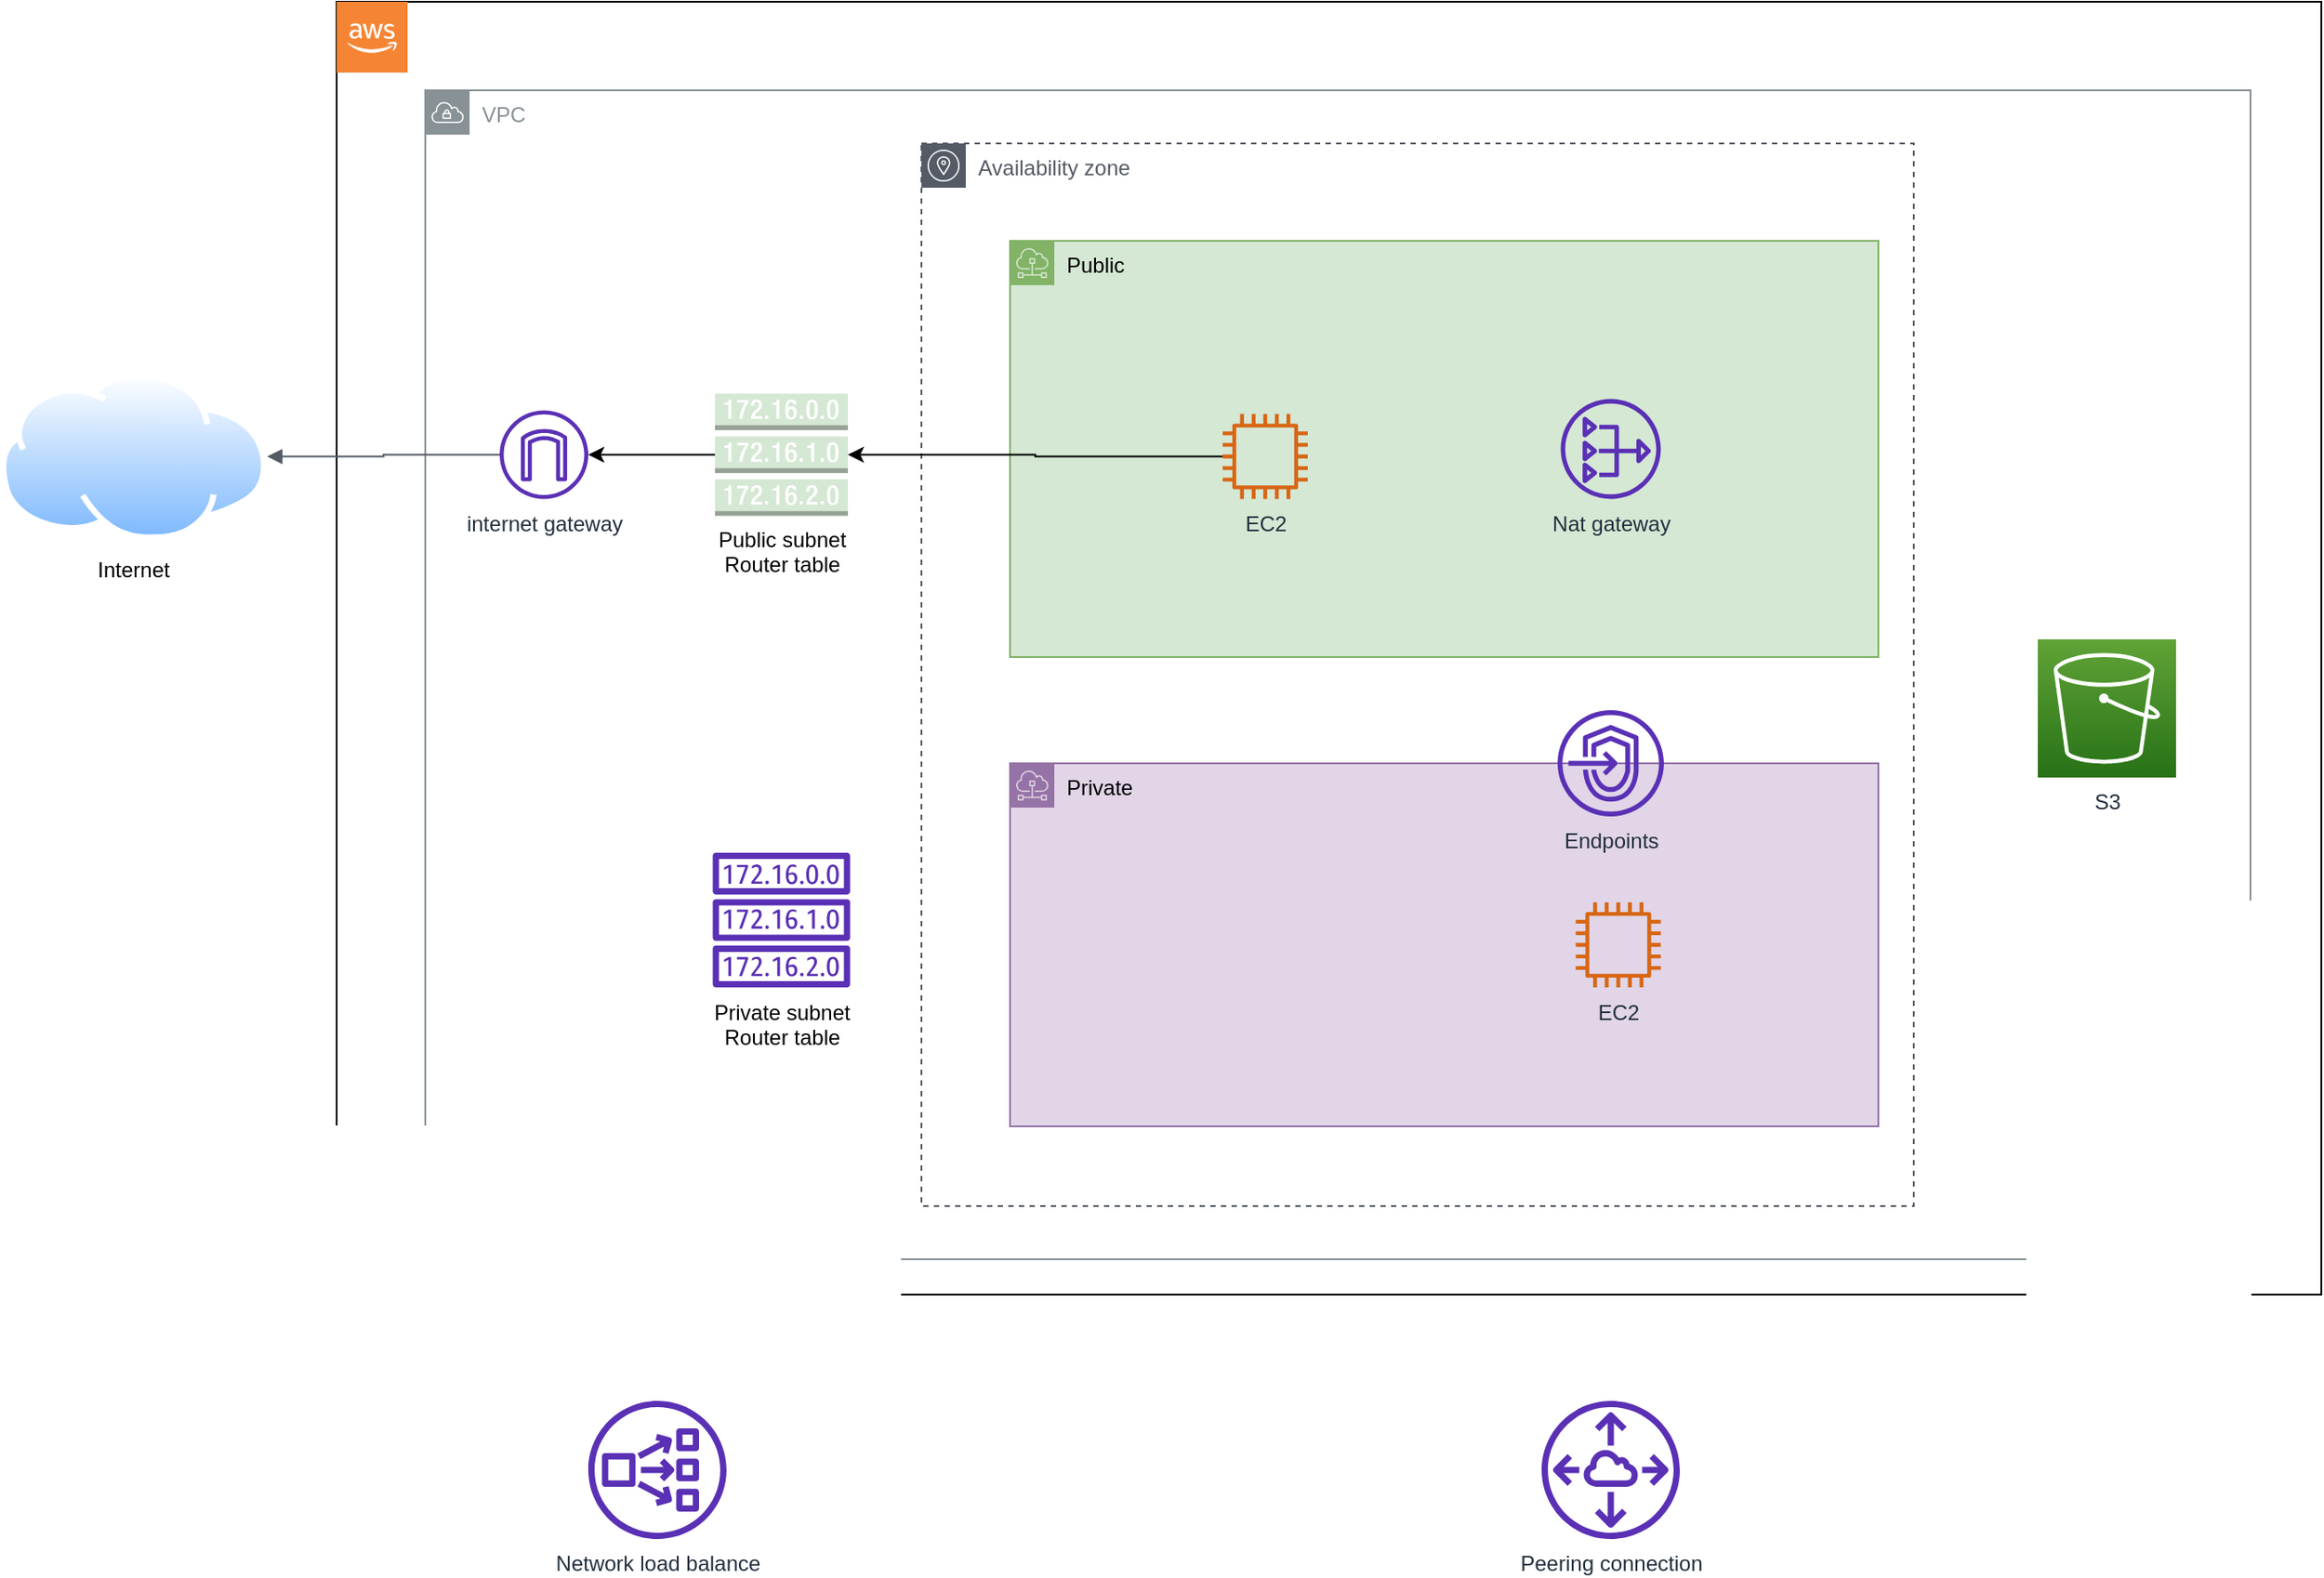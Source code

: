 <mxfile version="14.8.4" type="github">
  <diagram id="3P_6MCCChBtq8M6MrG2V" name="Page-1">
    <mxGraphModel dx="2086" dy="1362" grid="1" gridSize="10" guides="1" tooltips="1" connect="1" arrows="1" fold="1" page="1" pageScale="1" pageWidth="827" pageHeight="1169" math="0" shadow="0">
      <root>
        <mxCell id="0" />
        <mxCell id="1" parent="0" />
        <mxCell id="BulkSB2tPgcpnhCntLE--1" value="" style="rounded=0;whiteSpace=wrap;html=1;" vertex="1" parent="1">
          <mxGeometry x="-230" y="40" width="1120" height="730" as="geometry" />
        </mxCell>
        <mxCell id="BulkSB2tPgcpnhCntLE--2" value="" style="outlineConnect=0;dashed=0;verticalLabelPosition=bottom;verticalAlign=top;align=center;html=1;shape=mxgraph.aws3.cloud_2;fillColor=#F58534;gradientColor=none;" vertex="1" parent="1">
          <mxGeometry x="-230" y="40" width="40" height="40" as="geometry" />
        </mxCell>
        <mxCell id="BulkSB2tPgcpnhCntLE--15" value="VPC" style="outlineConnect=0;gradientColor=none;html=1;whiteSpace=wrap;fontSize=12;fontStyle=0;shape=mxgraph.aws4.group;grIcon=mxgraph.aws4.group_vpc;strokeColor=#879196;fillColor=none;verticalAlign=top;align=left;spacingLeft=30;fontColor=#879196;dashed=0;" vertex="1" parent="1">
          <mxGeometry x="-180" y="90" width="1030" height="660" as="geometry" />
        </mxCell>
        <mxCell id="BulkSB2tPgcpnhCntLE--16" value="Availability zone" style="outlineConnect=0;gradientColor=none;html=1;whiteSpace=wrap;fontSize=12;fontStyle=0;shape=mxgraph.aws4.group;grIcon=mxgraph.aws4.group_availability_zone;strokeColor=#545B64;fillColor=none;verticalAlign=top;align=left;spacingLeft=30;fontColor=#545B64;dashed=1;" vertex="1" parent="1">
          <mxGeometry x="100" y="120" width="560" height="600" as="geometry" />
        </mxCell>
        <mxCell id="BulkSB2tPgcpnhCntLE--17" value="Public" style="outlineConnect=0;html=1;whiteSpace=wrap;fontSize=12;fontStyle=0;shape=mxgraph.aws4.group;grIcon=mxgraph.aws4.group_subnet;strokeColor=#82b366;fillColor=#d5e8d4;verticalAlign=top;align=left;spacingLeft=30;dashed=0;" vertex="1" parent="1">
          <mxGeometry x="150" y="175" width="490" height="235" as="geometry" />
        </mxCell>
        <mxCell id="BulkSB2tPgcpnhCntLE--20" value="Internet" style="aspect=fixed;perimeter=ellipsePerimeter;html=1;align=center;shadow=0;dashed=0;spacingTop=3;image;image=img/lib/active_directory/internet_cloud.svg;" vertex="1" parent="1">
          <mxGeometry x="-420" y="249.25" width="150.79" height="95" as="geometry" />
        </mxCell>
        <mxCell id="BulkSB2tPgcpnhCntLE--24" value="Peering connection" style="outlineConnect=0;fontColor=#232F3E;gradientColor=none;fillColor=#5A30B5;strokeColor=none;dashed=0;verticalLabelPosition=bottom;verticalAlign=top;align=center;html=1;fontSize=12;fontStyle=0;aspect=fixed;pointerEvents=1;shape=mxgraph.aws4.peering;" vertex="1" parent="1">
          <mxGeometry x="450" y="830" width="78" height="78" as="geometry" />
        </mxCell>
        <mxCell id="BulkSB2tPgcpnhCntLE--25" value="Network load balance" style="outlineConnect=0;fontColor=#232F3E;gradientColor=none;fillColor=#5A30B5;strokeColor=none;dashed=0;verticalLabelPosition=bottom;verticalAlign=top;align=center;html=1;fontSize=12;fontStyle=0;aspect=fixed;pointerEvents=1;shape=mxgraph.aws4.network_load_balancer;" vertex="1" parent="1">
          <mxGeometry x="-88" y="830" width="78" height="78" as="geometry" />
        </mxCell>
        <mxCell id="BulkSB2tPgcpnhCntLE--26" value="Nat gateway" style="outlineConnect=0;fontColor=#232F3E;gradientColor=none;fillColor=#5A30B5;strokeColor=none;dashed=0;verticalLabelPosition=bottom;verticalAlign=top;align=center;html=1;fontSize=12;fontStyle=0;aspect=fixed;pointerEvents=1;shape=mxgraph.aws4.nat_gateway;" vertex="1" parent="1">
          <mxGeometry x="460.75" y="264.25" width="56.5" height="56.5" as="geometry" />
        </mxCell>
        <mxCell id="BulkSB2tPgcpnhCntLE--27" value="internet gateway" style="outlineConnect=0;fontColor=#232F3E;gradientColor=none;fillColor=#5A30B5;strokeColor=none;dashed=0;verticalLabelPosition=bottom;verticalAlign=top;align=center;html=1;fontSize=12;fontStyle=0;aspect=fixed;pointerEvents=1;shape=mxgraph.aws4.internet_gateway;" vertex="1" parent="1">
          <mxGeometry x="-138" y="270.75" width="50" height="50" as="geometry" />
        </mxCell>
        <mxCell id="BulkSB2tPgcpnhCntLE--29" value="Private" style="outlineConnect=0;html=1;whiteSpace=wrap;fontSize=12;fontStyle=0;shape=mxgraph.aws4.group;grIcon=mxgraph.aws4.group_subnet;strokeColor=#9673a6;fillColor=#e1d5e7;verticalAlign=top;align=left;spacingLeft=30;dashed=0;" vertex="1" parent="1">
          <mxGeometry x="150" y="470" width="490" height="205" as="geometry" />
        </mxCell>
        <mxCell id="BulkSB2tPgcpnhCntLE--32" value="EC2" style="outlineConnect=0;fontColor=#232F3E;gradientColor=none;fillColor=#D86613;strokeColor=none;dashed=0;verticalLabelPosition=bottom;verticalAlign=top;align=center;html=1;fontSize=12;fontStyle=0;aspect=fixed;pointerEvents=1;shape=mxgraph.aws4.instance2;" vertex="1" parent="1">
          <mxGeometry x="469.25" y="548.5" width="48" height="48" as="geometry" />
        </mxCell>
        <mxCell id="BulkSB2tPgcpnhCntLE--33" value="Endpoints" style="outlineConnect=0;fontColor=#232F3E;gradientColor=none;fillColor=#5A30B5;strokeColor=none;dashed=0;verticalLabelPosition=bottom;verticalAlign=top;align=center;html=1;fontSize=12;fontStyle=0;aspect=fixed;pointerEvents=1;shape=mxgraph.aws4.endpoints;" vertex="1" parent="1">
          <mxGeometry x="459" y="440" width="60" height="60" as="geometry" />
        </mxCell>
        <mxCell id="BulkSB2tPgcpnhCntLE--35" value="" style="edgeStyle=orthogonalEdgeStyle;html=1;endArrow=none;elbow=vertical;startArrow=block;startFill=1;strokeColor=#545B64;rounded=0;exitX=1;exitY=0.5;exitDx=0;exitDy=0;" edge="1" parent="1" source="BulkSB2tPgcpnhCntLE--20" target="BulkSB2tPgcpnhCntLE--27">
          <mxGeometry width="100" relative="1" as="geometry">
            <mxPoint x="-160" y="310" as="sourcePoint" />
            <mxPoint x="-60" y="310" as="targetPoint" />
          </mxGeometry>
        </mxCell>
        <mxCell id="BulkSB2tPgcpnhCntLE--38" value="" style="edgeStyle=orthogonalEdgeStyle;rounded=0;orthogonalLoop=1;jettySize=auto;html=1;" edge="1" parent="1" source="BulkSB2tPgcpnhCntLE--7" target="BulkSB2tPgcpnhCntLE--27">
          <mxGeometry relative="1" as="geometry" />
        </mxCell>
        <mxCell id="BulkSB2tPgcpnhCntLE--7" value="Public subnet&lt;br&gt;Router table" style="outlineConnect=0;dashed=0;verticalLabelPosition=bottom;verticalAlign=top;align=center;html=1;shape=mxgraph.aws3.route_table;fillColor=#d5e8d4;strokeColor=#82b366;" vertex="1" parent="1">
          <mxGeometry x="-16.5" y="261.25" width="75" height="69" as="geometry" />
        </mxCell>
        <mxCell id="BulkSB2tPgcpnhCntLE--23" value="&lt;span style=&quot;color: rgb(0 , 0 , 0)&quot;&gt;Private subnet&lt;br&gt;Router table&lt;/span&gt;" style="outlineConnect=0;fontColor=#232F3E;gradientColor=none;fillColor=#5A30B5;strokeColor=none;dashed=0;verticalLabelPosition=bottom;verticalAlign=top;align=center;html=1;fontSize=12;fontStyle=0;aspect=fixed;pointerEvents=1;shape=mxgraph.aws4.route_table;" vertex="1" parent="1">
          <mxGeometry x="-18" y="520.5" width="78" height="76" as="geometry" />
        </mxCell>
        <mxCell id="BulkSB2tPgcpnhCntLE--39" value="" style="edgeStyle=orthogonalEdgeStyle;rounded=0;orthogonalLoop=1;jettySize=auto;html=1;entryX=1;entryY=0.5;entryDx=0;entryDy=0;entryPerimeter=0;" edge="1" parent="1" source="BulkSB2tPgcpnhCntLE--34" target="BulkSB2tPgcpnhCntLE--7">
          <mxGeometry relative="1" as="geometry">
            <mxPoint x="-36.5" y="410.115" as="sourcePoint" />
            <mxPoint x="-150" y="409.997" as="targetPoint" />
          </mxGeometry>
        </mxCell>
        <mxCell id="BulkSB2tPgcpnhCntLE--34" value="EC2" style="outlineConnect=0;fontColor=#232F3E;gradientColor=none;fillColor=#D86613;strokeColor=none;dashed=0;verticalLabelPosition=bottom;verticalAlign=top;align=center;html=1;fontSize=12;fontStyle=0;aspect=fixed;pointerEvents=1;shape=mxgraph.aws4.instance2;" vertex="1" parent="1">
          <mxGeometry x="270" y="272.75" width="48" height="48" as="geometry" />
        </mxCell>
        <mxCell id="BulkSB2tPgcpnhCntLE--31" value="S3" style="points=[[0,0,0],[0.25,0,0],[0.5,0,0],[0.75,0,0],[1,0,0],[0,1,0],[0.25,1,0],[0.5,1,0],[0.75,1,0],[1,1,0],[0,0.25,0],[0,0.5,0],[0,0.75,0],[1,0.25,0],[1,0.5,0],[1,0.75,0]];outlineConnect=0;fontColor=#232F3E;gradientColor=#60A337;gradientDirection=north;fillColor=#277116;strokeColor=#ffffff;dashed=0;verticalLabelPosition=bottom;verticalAlign=top;align=center;html=1;fontSize=12;fontStyle=0;aspect=fixed;shape=mxgraph.aws4.resourceIcon;resIcon=mxgraph.aws4.s3;" vertex="1" parent="1">
          <mxGeometry x="730" y="400" width="78" height="78" as="geometry" />
        </mxCell>
      </root>
    </mxGraphModel>
  </diagram>
</mxfile>
